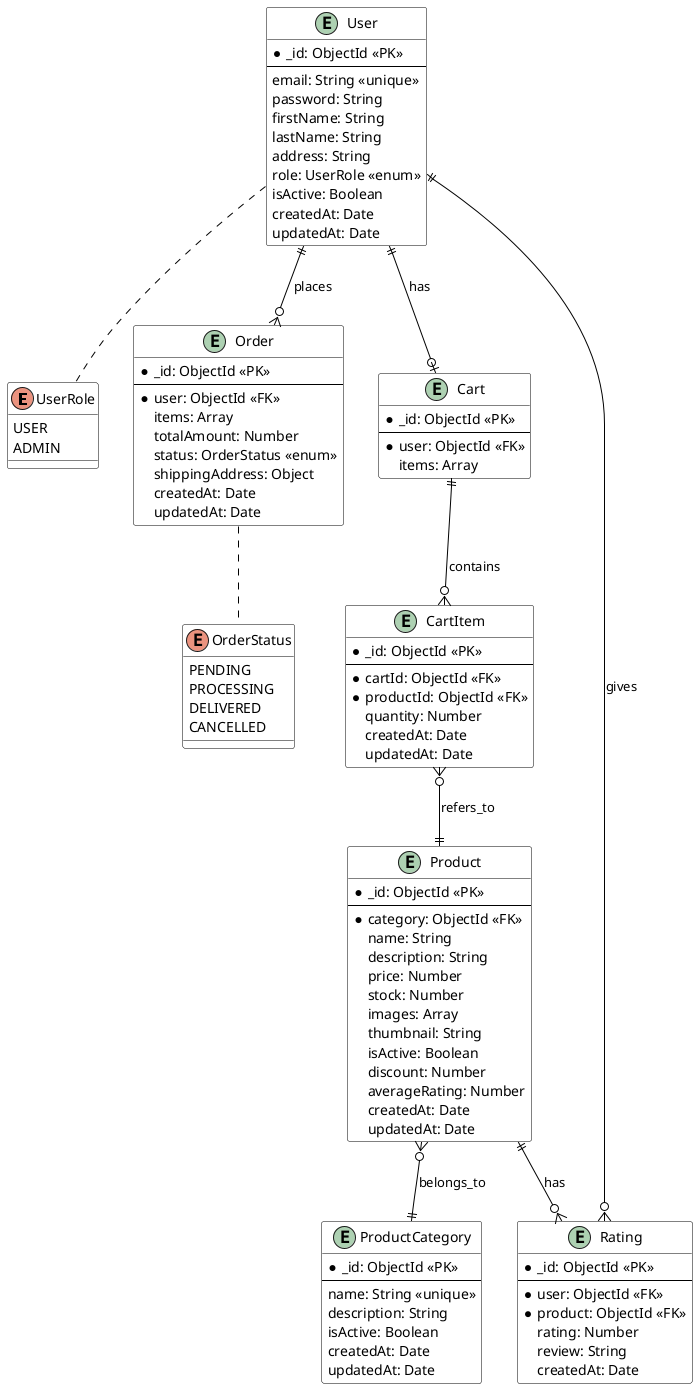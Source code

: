 @startuml

' Định nghĩa style
skinparam class {
    BackgroundColor White
    ArrowColor Black
    BorderColor Black
}

' Định nghĩa enum
enum UserRole {
    USER
    ADMIN
}

enum OrderStatus {
    PENDING
    PROCESSING
    DELIVERED
    CANCELLED
}

' Định nghĩa entities
entity "User" {
    *_id: ObjectId <<PK>>
    --
    email: String <<unique>>
    password: String
    firstName: String
    lastName: String
    address: String
    role: UserRole <<enum>>
    isActive: Boolean
    createdAt: Date
    updatedAt: Date
}

entity "Product" {
    *_id: ObjectId <<PK>>
    --
    *category: ObjectId <<FK>>
    name: String
    description: String
    price: Number
    stock: Number
    images: Array
    thumbnail: String
    isActive: Boolean
    discount: Number
    averageRating: Number
    createdAt: Date
    updatedAt: Date
}

entity "ProductCategory" {
    *_id: ObjectId <<PK>>
    --
    name: String <<unique>>
    description: String
    isActive: Boolean
    createdAt: Date
    updatedAt: Date
}

entity "Order" {
    *_id: ObjectId <<PK>>
    --
    *user: ObjectId <<FK>>
    items: Array
    totalAmount: Number
    status: OrderStatus <<enum>>
    shippingAddress: Object
    createdAt: Date
    updatedAt: Date
}

entity "Cart" {
    *_id: ObjectId <<PK>>
    --
    *user: ObjectId <<FK>>
    items: Array
}

entity "CartItem" {
    *_id: ObjectId <<PK>>
    --
    *cartId: ObjectId <<FK>>
    *productId: ObjectId <<FK>>
    quantity: Number
    createdAt: Date
    updatedAt: Date
}

entity "Rating" {
    *_id: ObjectId <<PK>>
    --
    *user: ObjectId <<FK>>
    *product: ObjectId <<FK>>
    rating: Number
    review: String
    createdAt: Date
}

' Định nghĩa relationships chính
User ||--o{ Order : places
User ||--o| Cart : has
Product }o--|| ProductCategory : belongs_to
Cart ||--o{ CartItem : contains
CartItem }o--|| Product : refers_to
Product ||--o{ Rating : has
User ||--o{ Rating : gives

' Định nghĩa relationships với enum
User .. UserRole
Order .. OrderStatus

@enduml 



